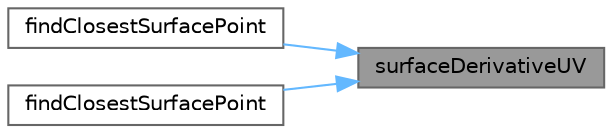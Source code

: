 digraph "surfaceDerivativeUV"
{
 // LATEX_PDF_SIZE
  bgcolor="transparent";
  edge [fontname=Helvetica,fontsize=10,labelfontname=Helvetica,labelfontsize=10];
  node [fontname=Helvetica,fontsize=10,shape=box,height=0.2,width=0.4];
  rankdir="RL";
  Node1 [id="Node000001",label="surfaceDerivativeUV",height=0.2,width=0.4,color="gray40", fillcolor="grey60", style="filled", fontcolor="black",tooltip=" "];
  Node1 -> Node2 [id="edge1_Node000001_Node000002",dir="back",color="steelblue1",style="solid",tooltip=" "];
  Node2 [id="Node000002",label="findClosestSurfacePoint",height=0.2,width=0.4,color="grey40", fillcolor="white", style="filled",URL="$classFoam_1_1NURBS3DSurface.html#a51946e3f8faf747a7549abde74249e24",tooltip=" "];
  Node1 -> Node3 [id="edge2_Node000001_Node000003",dir="back",color="steelblue1",style="solid",tooltip=" "];
  Node3 [id="Node000003",label="findClosestSurfacePoint",height=0.2,width=0.4,color="grey40", fillcolor="white", style="filled",URL="$classFoam_1_1NURBS3DSurface.html#a9a5c4ae28a9ce431343343edbb08c84e",tooltip=" "];
}
